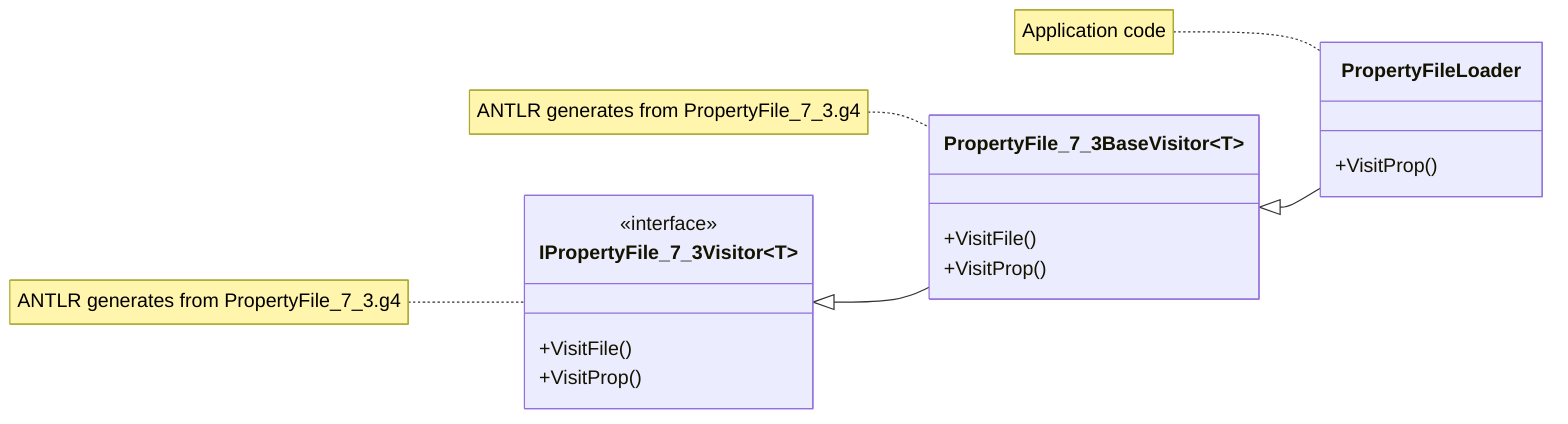 ﻿classDiagram
    direction LR
    IPropertyFile_7_3Visitor~T~ <|-- PropertyFile_7_3BaseVisitor~T~
    PropertyFile_7_3BaseVisitor~T~ <|-- PropertyFileLoader
    note for IPropertyFile_7_3Visitor "ANTLR generates from PropertyFile_7_3.g4"
    class IPropertyFile_7_3Visitor {
        <<interface>>
        +VisitFile()
        +VisitProp()
    }
    note for PropertyFile_7_3BaseVisitor "ANTLR generates from PropertyFile_7_3.g4"
    class PropertyFile_7_3BaseVisitor {
        +VisitFile()
        +VisitProp()
    }
    note for PropertyFileLoader "Application code"
    class PropertyFileLoader{
        +VisitProp()
    }